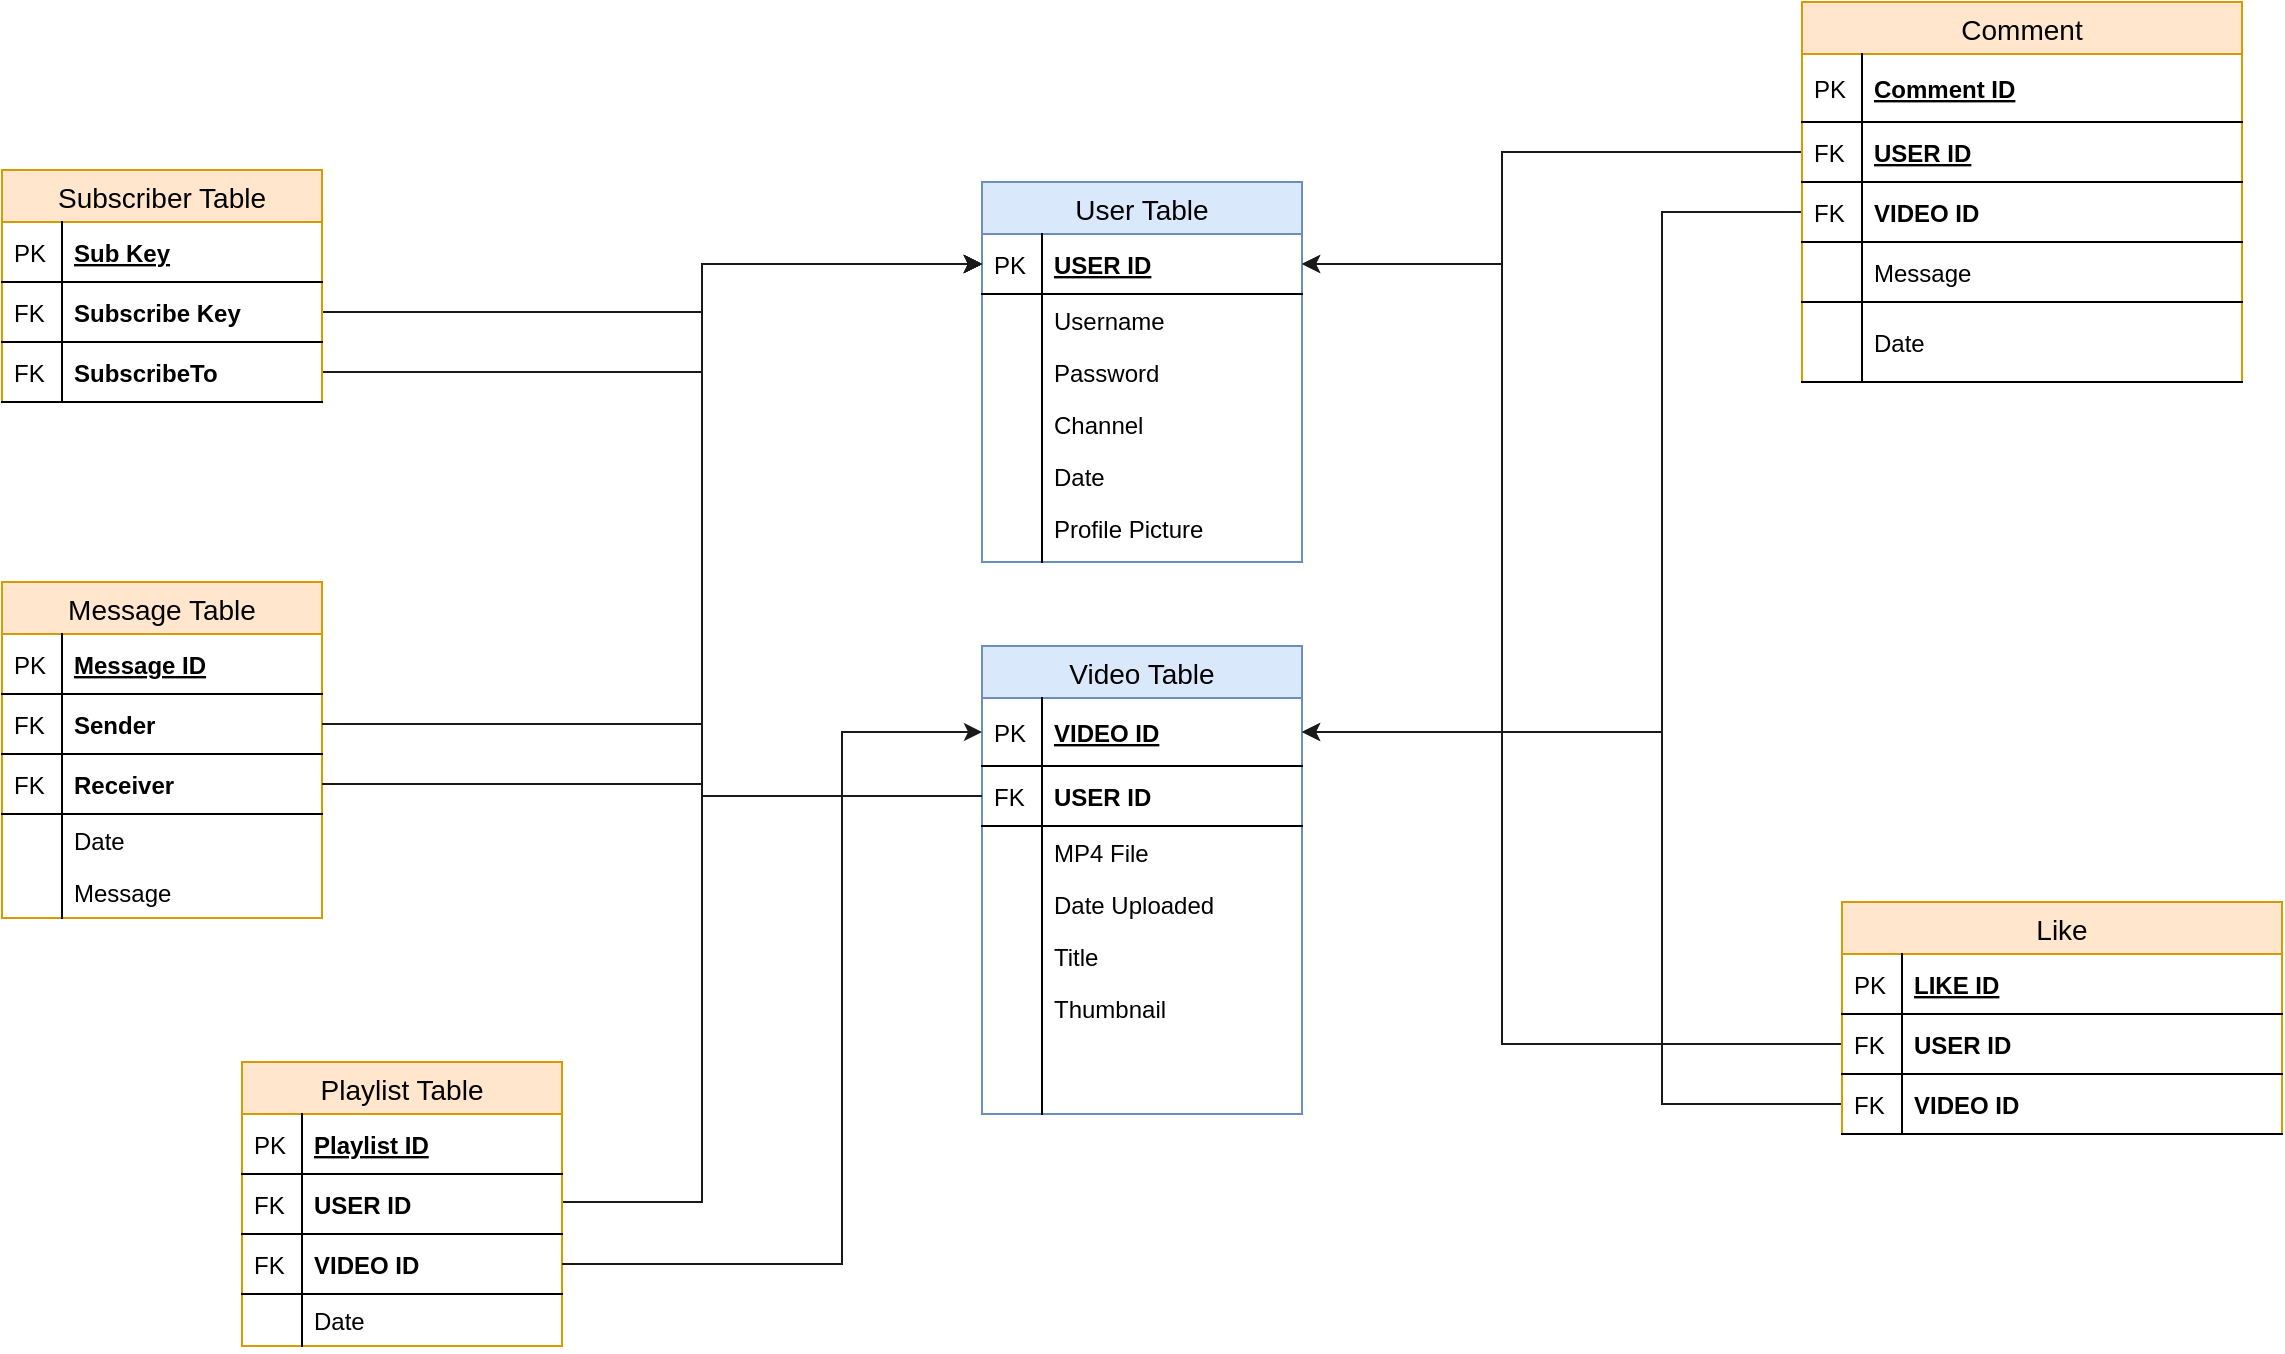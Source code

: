 <mxfile version="12.9.2" type="github">
  <diagram id="GVBNAt5z_RR89xEFtQZk" name="Page-1">
    <mxGraphModel dx="2365" dy="804" grid="1" gridSize="10" guides="1" tooltips="1" connect="1" arrows="1" fold="1" page="1" pageScale="1" pageWidth="850" pageHeight="1100" math="0" shadow="0">
      <root>
        <mxCell id="0" />
        <mxCell id="1" parent="0" />
        <mxCell id="QGnwpNtzlgSwknylTwxE-9" value="User Table" style="swimlane;fontStyle=0;childLayout=stackLayout;horizontal=1;startSize=26;fillColor=#dae8fc;horizontalStack=0;resizeParent=1;resizeParentMax=0;resizeLast=0;collapsible=1;marginBottom=0;swimlaneFillColor=#ffffff;align=center;fontSize=14;strokeColor=#6c8ebf;" parent="1" vertex="1">
          <mxGeometry x="90" y="200" width="160" height="190" as="geometry" />
        </mxCell>
        <mxCell id="QGnwpNtzlgSwknylTwxE-10" value="USER ID" style="shape=partialRectangle;top=0;left=0;right=0;bottom=1;align=left;verticalAlign=middle;fillColor=none;spacingLeft=34;spacingRight=4;overflow=hidden;rotatable=0;points=[[0,0.5],[1,0.5]];portConstraint=eastwest;dropTarget=0;fontStyle=5;fontSize=12;" parent="QGnwpNtzlgSwknylTwxE-9" vertex="1">
          <mxGeometry y="26" width="160" height="30" as="geometry" />
        </mxCell>
        <mxCell id="QGnwpNtzlgSwknylTwxE-11" value="PK" style="shape=partialRectangle;top=0;left=0;bottom=0;fillColor=none;align=left;verticalAlign=middle;spacingLeft=4;spacingRight=4;overflow=hidden;rotatable=0;points=[];portConstraint=eastwest;part=1;fontSize=12;" parent="QGnwpNtzlgSwknylTwxE-10" vertex="1" connectable="0">
          <mxGeometry width="30" height="30" as="geometry" />
        </mxCell>
        <mxCell id="QGnwpNtzlgSwknylTwxE-12" value="Username" style="shape=partialRectangle;top=0;left=0;right=0;bottom=0;align=left;verticalAlign=top;fillColor=none;spacingLeft=34;spacingRight=4;overflow=hidden;rotatable=0;points=[[0,0.5],[1,0.5]];portConstraint=eastwest;dropTarget=0;fontSize=12;" parent="QGnwpNtzlgSwknylTwxE-9" vertex="1">
          <mxGeometry y="56" width="160" height="26" as="geometry" />
        </mxCell>
        <mxCell id="QGnwpNtzlgSwknylTwxE-13" value="" style="shape=partialRectangle;top=0;left=0;bottom=0;fillColor=none;align=left;verticalAlign=top;spacingLeft=4;spacingRight=4;overflow=hidden;rotatable=0;points=[];portConstraint=eastwest;part=1;fontSize=12;" parent="QGnwpNtzlgSwknylTwxE-12" vertex="1" connectable="0">
          <mxGeometry width="30" height="26" as="geometry" />
        </mxCell>
        <mxCell id="QGnwpNtzlgSwknylTwxE-14" value="Password" style="shape=partialRectangle;top=0;left=0;right=0;bottom=0;align=left;verticalAlign=top;fillColor=none;spacingLeft=34;spacingRight=4;overflow=hidden;rotatable=0;points=[[0,0.5],[1,0.5]];portConstraint=eastwest;dropTarget=0;fontSize=12;" parent="QGnwpNtzlgSwknylTwxE-9" vertex="1">
          <mxGeometry y="82" width="160" height="26" as="geometry" />
        </mxCell>
        <mxCell id="QGnwpNtzlgSwknylTwxE-15" value="" style="shape=partialRectangle;top=0;left=0;bottom=0;fillColor=none;align=left;verticalAlign=top;spacingLeft=4;spacingRight=4;overflow=hidden;rotatable=0;points=[];portConstraint=eastwest;part=1;fontSize=12;" parent="QGnwpNtzlgSwknylTwxE-14" vertex="1" connectable="0">
          <mxGeometry width="30" height="26" as="geometry" />
        </mxCell>
        <mxCell id="QGnwpNtzlgSwknylTwxE-16" value="Channel" style="shape=partialRectangle;top=0;left=0;right=0;bottom=0;align=left;verticalAlign=top;fillColor=none;spacingLeft=34;spacingRight=4;overflow=hidden;rotatable=0;points=[[0,0.5],[1,0.5]];portConstraint=eastwest;dropTarget=0;fontSize=12;" parent="QGnwpNtzlgSwknylTwxE-9" vertex="1">
          <mxGeometry y="108" width="160" height="26" as="geometry" />
        </mxCell>
        <mxCell id="QGnwpNtzlgSwknylTwxE-17" value="" style="shape=partialRectangle;top=0;left=0;bottom=0;fillColor=none;align=left;verticalAlign=top;spacingLeft=4;spacingRight=4;overflow=hidden;rotatable=0;points=[];portConstraint=eastwest;part=1;fontSize=12;" parent="QGnwpNtzlgSwknylTwxE-16" vertex="1" connectable="0">
          <mxGeometry width="30" height="26" as="geometry" />
        </mxCell>
        <mxCell id="QGnwpNtzlgSwknylTwxE-20" value="Date" style="shape=partialRectangle;top=0;left=0;right=0;bottom=0;align=left;verticalAlign=top;fillColor=none;spacingLeft=34;spacingRight=4;overflow=hidden;rotatable=0;points=[[0,0.5],[1,0.5]];portConstraint=eastwest;dropTarget=0;fontSize=12;" parent="QGnwpNtzlgSwknylTwxE-9" vertex="1">
          <mxGeometry y="134" width="160" height="26" as="geometry" />
        </mxCell>
        <mxCell id="QGnwpNtzlgSwknylTwxE-21" value="" style="shape=partialRectangle;top=0;left=0;bottom=0;fillColor=none;align=left;verticalAlign=top;spacingLeft=4;spacingRight=4;overflow=hidden;rotatable=0;points=[];portConstraint=eastwest;part=1;fontSize=12;" parent="QGnwpNtzlgSwknylTwxE-20" vertex="1" connectable="0">
          <mxGeometry width="30" height="26" as="geometry" />
        </mxCell>
        <mxCell id="QGnwpNtzlgSwknylTwxE-18" value="Profile Picture" style="shape=partialRectangle;top=0;left=0;right=0;bottom=0;align=left;verticalAlign=top;fillColor=none;spacingLeft=34;spacingRight=4;overflow=hidden;rotatable=0;points=[[0,0.5],[1,0.5]];portConstraint=eastwest;dropTarget=0;fontSize=12;" parent="QGnwpNtzlgSwknylTwxE-9" vertex="1">
          <mxGeometry y="160" width="160" height="30" as="geometry" />
        </mxCell>
        <mxCell id="QGnwpNtzlgSwknylTwxE-19" value="" style="shape=partialRectangle;top=0;left=0;bottom=0;fillColor=none;align=left;verticalAlign=top;spacingLeft=4;spacingRight=4;overflow=hidden;rotatable=0;points=[];portConstraint=eastwest;part=1;fontSize=12;" parent="QGnwpNtzlgSwknylTwxE-18" vertex="1" connectable="0">
          <mxGeometry width="30" height="30" as="geometry" />
        </mxCell>
        <mxCell id="QGnwpNtzlgSwknylTwxE-23" value="Video Table" style="swimlane;fontStyle=0;childLayout=stackLayout;horizontal=1;startSize=26;fillColor=#dae8fc;horizontalStack=0;resizeParent=1;resizeParentMax=0;resizeLast=0;collapsible=1;marginBottom=0;swimlaneFillColor=#ffffff;align=center;fontSize=14;strokeColor=#6c8ebf;" parent="1" vertex="1">
          <mxGeometry x="90" y="432" width="160" height="234" as="geometry" />
        </mxCell>
        <mxCell id="QGnwpNtzlgSwknylTwxE-24" value="VIDEO ID" style="shape=partialRectangle;top=0;left=0;right=0;bottom=1;align=left;verticalAlign=middle;fillColor=none;spacingLeft=34;spacingRight=4;overflow=hidden;rotatable=0;points=[[0,0.5],[1,0.5]];portConstraint=eastwest;dropTarget=0;fontStyle=5;fontSize=12;" parent="QGnwpNtzlgSwknylTwxE-23" vertex="1">
          <mxGeometry y="26" width="160" height="34" as="geometry" />
        </mxCell>
        <mxCell id="QGnwpNtzlgSwknylTwxE-25" value="PK" style="shape=partialRectangle;top=0;left=0;bottom=0;fillColor=none;align=left;verticalAlign=middle;spacingLeft=4;spacingRight=4;overflow=hidden;rotatable=0;points=[];portConstraint=eastwest;part=1;fontSize=12;" parent="QGnwpNtzlgSwknylTwxE-24" vertex="1" connectable="0">
          <mxGeometry width="30" height="34" as="geometry" />
        </mxCell>
        <mxCell id="QGnwpNtzlgSwknylTwxE-36" value="USER ID" style="shape=partialRectangle;top=0;left=0;right=0;bottom=1;align=left;verticalAlign=middle;fillColor=none;spacingLeft=34;spacingRight=4;overflow=hidden;rotatable=0;points=[[0,0.5],[1,0.5]];portConstraint=eastwest;dropTarget=0;fontStyle=1;fontSize=12;" parent="QGnwpNtzlgSwknylTwxE-23" vertex="1">
          <mxGeometry y="60" width="160" height="30" as="geometry" />
        </mxCell>
        <mxCell id="QGnwpNtzlgSwknylTwxE-37" value="FK" style="shape=partialRectangle;top=0;left=0;bottom=0;fillColor=none;align=left;verticalAlign=middle;spacingLeft=4;spacingRight=4;overflow=hidden;rotatable=0;points=[];portConstraint=eastwest;part=1;fontSize=12;" parent="QGnwpNtzlgSwknylTwxE-36" vertex="1" connectable="0">
          <mxGeometry width="30" height="30" as="geometry" />
        </mxCell>
        <mxCell id="QGnwpNtzlgSwknylTwxE-26" value="MP4 File" style="shape=partialRectangle;top=0;left=0;right=0;bottom=0;align=left;verticalAlign=top;fillColor=none;spacingLeft=34;spacingRight=4;overflow=hidden;rotatable=0;points=[[0,0.5],[1,0.5]];portConstraint=eastwest;dropTarget=0;fontSize=12;" parent="QGnwpNtzlgSwknylTwxE-23" vertex="1">
          <mxGeometry y="90" width="160" height="26" as="geometry" />
        </mxCell>
        <mxCell id="QGnwpNtzlgSwknylTwxE-27" value="" style="shape=partialRectangle;top=0;left=0;bottom=0;fillColor=none;align=left;verticalAlign=top;spacingLeft=4;spacingRight=4;overflow=hidden;rotatable=0;points=[];portConstraint=eastwest;part=1;fontSize=12;" parent="QGnwpNtzlgSwknylTwxE-26" vertex="1" connectable="0">
          <mxGeometry width="30" height="26" as="geometry" />
        </mxCell>
        <mxCell id="QGnwpNtzlgSwknylTwxE-28" value="Date Uploaded" style="shape=partialRectangle;top=0;left=0;right=0;bottom=0;align=left;verticalAlign=top;fillColor=none;spacingLeft=34;spacingRight=4;overflow=hidden;rotatable=0;points=[[0,0.5],[1,0.5]];portConstraint=eastwest;dropTarget=0;fontSize=12;" parent="QGnwpNtzlgSwknylTwxE-23" vertex="1">
          <mxGeometry y="116" width="160" height="26" as="geometry" />
        </mxCell>
        <mxCell id="QGnwpNtzlgSwknylTwxE-29" value="" style="shape=partialRectangle;top=0;left=0;bottom=0;fillColor=none;align=left;verticalAlign=top;spacingLeft=4;spacingRight=4;overflow=hidden;rotatable=0;points=[];portConstraint=eastwest;part=1;fontSize=12;" parent="QGnwpNtzlgSwknylTwxE-28" vertex="1" connectable="0">
          <mxGeometry width="30" height="26" as="geometry" />
        </mxCell>
        <mxCell id="QGnwpNtzlgSwknylTwxE-30" value="Title" style="shape=partialRectangle;top=0;left=0;right=0;bottom=0;align=left;verticalAlign=top;fillColor=none;spacingLeft=34;spacingRight=4;overflow=hidden;rotatable=0;points=[[0,0.5],[1,0.5]];portConstraint=eastwest;dropTarget=0;fontSize=12;" parent="QGnwpNtzlgSwknylTwxE-23" vertex="1">
          <mxGeometry y="142" width="160" height="26" as="geometry" />
        </mxCell>
        <mxCell id="QGnwpNtzlgSwknylTwxE-31" value="" style="shape=partialRectangle;top=0;left=0;bottom=0;fillColor=none;align=left;verticalAlign=top;spacingLeft=4;spacingRight=4;overflow=hidden;rotatable=0;points=[];portConstraint=eastwest;part=1;fontSize=12;" parent="QGnwpNtzlgSwknylTwxE-30" vertex="1" connectable="0">
          <mxGeometry width="30" height="26" as="geometry" />
        </mxCell>
        <mxCell id="QGnwpNtzlgSwknylTwxE-32" value="Thumbnail" style="shape=partialRectangle;top=0;left=0;right=0;bottom=0;align=left;verticalAlign=top;fillColor=none;spacingLeft=34;spacingRight=4;overflow=hidden;rotatable=0;points=[[0,0.5],[1,0.5]];portConstraint=eastwest;dropTarget=0;fontSize=12;" parent="QGnwpNtzlgSwknylTwxE-23" vertex="1">
          <mxGeometry y="168" width="160" height="66" as="geometry" />
        </mxCell>
        <mxCell id="QGnwpNtzlgSwknylTwxE-33" value="" style="shape=partialRectangle;top=0;left=0;bottom=0;fillColor=none;align=left;verticalAlign=top;spacingLeft=4;spacingRight=4;overflow=hidden;rotatable=0;points=[];portConstraint=eastwest;part=1;fontSize=12;" parent="QGnwpNtzlgSwknylTwxE-32" vertex="1" connectable="0">
          <mxGeometry width="30" height="66" as="geometry" />
        </mxCell>
        <mxCell id="QGnwpNtzlgSwknylTwxE-38" style="edgeStyle=orthogonalEdgeStyle;rounded=0;orthogonalLoop=1;jettySize=auto;html=1;exitX=0;exitY=0.5;exitDx=0;exitDy=0;fillColor=#dae8fc;strokeColor=#1A1A1A;strokeWidth=1;entryX=0;entryY=0.5;entryDx=0;entryDy=0;" parent="1" source="QGnwpNtzlgSwknylTwxE-36" target="QGnwpNtzlgSwknylTwxE-10" edge="1">
          <mxGeometry relative="1" as="geometry">
            <Array as="points">
              <mxPoint x="-50" y="507" />
              <mxPoint x="-50" y="241" />
            </Array>
            <mxPoint x="70" y="270" as="targetPoint" />
          </mxGeometry>
        </mxCell>
        <mxCell id="QGnwpNtzlgSwknylTwxE-90" style="edgeStyle=orthogonalEdgeStyle;rounded=0;orthogonalLoop=1;jettySize=auto;html=1;fillColor=#dae8fc;strokeColor=#1A1A1A;exitX=0;exitY=0.5;exitDx=0;exitDy=0;entryX=1;entryY=0.5;entryDx=0;entryDy=0;" parent="1" source="QGnwpNtzlgSwknylTwxE-40" target="QGnwpNtzlgSwknylTwxE-10" edge="1">
          <mxGeometry relative="1" as="geometry">
            <mxPoint x="350" y="280" as="sourcePoint" />
            <mxPoint x="340" y="170" as="targetPoint" />
            <Array as="points">
              <mxPoint x="350" y="631" />
              <mxPoint x="350" y="241" />
            </Array>
          </mxGeometry>
        </mxCell>
        <mxCell id="QGnwpNtzlgSwknylTwxE-91" style="edgeStyle=orthogonalEdgeStyle;rounded=0;orthogonalLoop=1;jettySize=auto;html=1;exitX=0;exitY=0.5;exitDx=0;exitDy=0;fillColor=#dae8fc;strokeColor=#1A1A1A;entryX=1;entryY=0.5;entryDx=0;entryDy=0;" parent="1" source="QGnwpNtzlgSwknylTwxE-52" target="QGnwpNtzlgSwknylTwxE-24" edge="1">
          <mxGeometry relative="1" as="geometry">
            <mxPoint x="260" y="251" as="sourcePoint" />
            <mxPoint x="345" y="610" as="targetPoint" />
            <Array as="points">
              <mxPoint x="430" y="661" />
              <mxPoint x="430" y="475" />
            </Array>
          </mxGeometry>
        </mxCell>
        <mxCell id="QGnwpNtzlgSwknylTwxE-92" style="edgeStyle=orthogonalEdgeStyle;rounded=0;orthogonalLoop=1;jettySize=auto;html=1;fillColor=#dae8fc;strokeColor=#1A1A1A;exitX=0;exitY=0.5;exitDx=0;exitDy=0;entryX=1;entryY=0.5;entryDx=0;entryDy=0;" parent="1" source="QGnwpNtzlgSwknylTwxE-57" target="QGnwpNtzlgSwknylTwxE-10" edge="1">
          <mxGeometry relative="1" as="geometry">
            <mxPoint x="360" y="81" as="sourcePoint" />
            <mxPoint x="290" y="320" as="targetPoint" />
            <Array as="points">
              <mxPoint x="350" y="185" />
              <mxPoint x="350" y="241" />
            </Array>
          </mxGeometry>
        </mxCell>
        <mxCell id="QGnwpNtzlgSwknylTwxE-93" style="edgeStyle=orthogonalEdgeStyle;rounded=0;orthogonalLoop=1;jettySize=auto;html=1;fillColor=#dae8fc;strokeColor=#1A1A1A;exitX=0;exitY=0.5;exitDx=0;exitDy=0;entryX=1;entryY=0.5;entryDx=0;entryDy=0;" parent="1" source="QGnwpNtzlgSwknylTwxE-59" target="QGnwpNtzlgSwknylTwxE-24" edge="1">
          <mxGeometry relative="1" as="geometry">
            <mxPoint x="380" y="110" as="sourcePoint" />
            <mxPoint x="330" y="490" as="targetPoint" />
            <Array as="points">
              <mxPoint x="430" y="215" />
              <mxPoint x="430" y="475" />
            </Array>
          </mxGeometry>
        </mxCell>
        <mxCell id="QGnwpNtzlgSwknylTwxE-94" style="edgeStyle=orthogonalEdgeStyle;rounded=0;orthogonalLoop=1;jettySize=auto;html=1;fillColor=#dae8fc;strokeColor=#1A1A1A;exitX=1;exitY=0.5;exitDx=0;exitDy=0;entryX=0;entryY=0.5;entryDx=0;entryDy=0;" parent="1" source="QGnwpNtzlgSwknylTwxE-74" target="QGnwpNtzlgSwknylTwxE-10" edge="1">
          <mxGeometry relative="1" as="geometry">
            <mxPoint x="-120" y="140" as="sourcePoint" />
            <mxPoint y="230" as="targetPoint" />
            <Array as="points">
              <mxPoint x="-50" y="265" />
              <mxPoint x="-50" y="241" />
            </Array>
          </mxGeometry>
        </mxCell>
        <mxCell id="QGnwpNtzlgSwknylTwxE-95" style="edgeStyle=orthogonalEdgeStyle;rounded=0;orthogonalLoop=1;jettySize=auto;html=1;fillColor=#dae8fc;strokeColor=#1A1A1A;exitX=1;exitY=0.5;exitDx=0;exitDy=0;entryX=0;entryY=0.5;entryDx=0;entryDy=0;" parent="1" source="QGnwpNtzlgSwknylTwxE-86" target="QGnwpNtzlgSwknylTwxE-10" edge="1">
          <mxGeometry relative="1" as="geometry">
            <mxPoint x="-230" y="270" as="sourcePoint" />
            <mxPoint y="240" as="targetPoint" />
            <Array as="points">
              <mxPoint x="-50" y="295" />
              <mxPoint x="-50" y="241" />
            </Array>
          </mxGeometry>
        </mxCell>
        <mxCell id="QGnwpNtzlgSwknylTwxE-96" value="Message Table" style="swimlane;fontStyle=0;childLayout=stackLayout;horizontal=1;startSize=26;fillColor=#ffe6cc;horizontalStack=0;resizeParent=1;resizeParentMax=0;resizeLast=0;collapsible=1;marginBottom=0;swimlaneFillColor=#ffffff;align=center;fontSize=14;strokeColor=#d79b00;" parent="1" vertex="1">
          <mxGeometry x="-400" y="400" width="160" height="168" as="geometry">
            <mxRectangle x="-400" y="400" width="130" height="26" as="alternateBounds" />
          </mxGeometry>
        </mxCell>
        <mxCell id="h4KeGBUBh9jGxI_q90jP-2" value="Message ID" style="shape=partialRectangle;top=0;left=0;right=0;bottom=1;align=left;verticalAlign=middle;fillColor=none;spacingLeft=34;spacingRight=4;overflow=hidden;rotatable=0;points=[[0,0.5],[1,0.5]];portConstraint=eastwest;dropTarget=0;fontStyle=5;fontSize=12;" vertex="1" parent="QGnwpNtzlgSwknylTwxE-96">
          <mxGeometry y="26" width="160" height="30" as="geometry" />
        </mxCell>
        <mxCell id="h4KeGBUBh9jGxI_q90jP-3" value="PK" style="shape=partialRectangle;top=0;left=0;bottom=0;fillColor=none;align=left;verticalAlign=middle;spacingLeft=4;spacingRight=4;overflow=hidden;rotatable=0;points=[];portConstraint=eastwest;part=1;fontSize=12;" vertex="1" connectable="0" parent="h4KeGBUBh9jGxI_q90jP-2">
          <mxGeometry width="30" height="30" as="geometry" />
        </mxCell>
        <mxCell id="QGnwpNtzlgSwknylTwxE-97" value="Sender" style="shape=partialRectangle;top=0;left=0;right=0;bottom=1;align=left;verticalAlign=middle;fillColor=none;spacingLeft=34;spacingRight=4;overflow=hidden;rotatable=0;points=[[0,0.5],[1,0.5]];portConstraint=eastwest;dropTarget=0;fontStyle=1;fontSize=12;" parent="QGnwpNtzlgSwknylTwxE-96" vertex="1">
          <mxGeometry y="56" width="160" height="30" as="geometry" />
        </mxCell>
        <mxCell id="QGnwpNtzlgSwknylTwxE-98" value="FK" style="shape=partialRectangle;top=0;left=0;bottom=0;fillColor=none;align=left;verticalAlign=middle;spacingLeft=4;spacingRight=4;overflow=hidden;rotatable=0;points=[];portConstraint=eastwest;part=1;fontSize=12;" parent="QGnwpNtzlgSwknylTwxE-97" vertex="1" connectable="0">
          <mxGeometry width="30" height="30" as="geometry" />
        </mxCell>
        <mxCell id="QGnwpNtzlgSwknylTwxE-109" value="Receiver" style="shape=partialRectangle;top=0;left=0;right=0;bottom=1;align=left;verticalAlign=middle;fillColor=none;spacingLeft=34;spacingRight=4;overflow=hidden;rotatable=0;points=[[0,0.5],[1,0.5]];portConstraint=eastwest;dropTarget=0;fontStyle=1;fontSize=12;" parent="QGnwpNtzlgSwknylTwxE-96" vertex="1">
          <mxGeometry y="86" width="160" height="30" as="geometry" />
        </mxCell>
        <mxCell id="QGnwpNtzlgSwknylTwxE-110" value="FK" style="shape=partialRectangle;top=0;left=0;bottom=0;fillColor=none;align=left;verticalAlign=middle;spacingLeft=4;spacingRight=4;overflow=hidden;rotatable=0;points=[];portConstraint=eastwest;part=1;fontSize=12;" parent="QGnwpNtzlgSwknylTwxE-109" vertex="1" connectable="0">
          <mxGeometry width="30" height="30" as="geometry" />
        </mxCell>
        <mxCell id="QGnwpNtzlgSwknylTwxE-99" value="Date" style="shape=partialRectangle;top=0;left=0;right=0;bottom=0;align=left;verticalAlign=top;fillColor=none;spacingLeft=34;spacingRight=4;overflow=hidden;rotatable=0;points=[[0,0.5],[1,0.5]];portConstraint=eastwest;dropTarget=0;fontSize=12;" parent="QGnwpNtzlgSwknylTwxE-96" vertex="1">
          <mxGeometry y="116" width="160" height="26" as="geometry" />
        </mxCell>
        <mxCell id="QGnwpNtzlgSwknylTwxE-100" value="" style="shape=partialRectangle;top=0;left=0;bottom=0;fillColor=none;align=left;verticalAlign=top;spacingLeft=4;spacingRight=4;overflow=hidden;rotatable=0;points=[];portConstraint=eastwest;part=1;fontSize=12;" parent="QGnwpNtzlgSwknylTwxE-99" vertex="1" connectable="0">
          <mxGeometry width="30" height="26" as="geometry" />
        </mxCell>
        <mxCell id="QGnwpNtzlgSwknylTwxE-101" value="Message" style="shape=partialRectangle;top=0;left=0;right=0;bottom=0;align=left;verticalAlign=top;fillColor=none;spacingLeft=34;spacingRight=4;overflow=hidden;rotatable=0;points=[[0,0.5],[1,0.5]];portConstraint=eastwest;dropTarget=0;fontSize=12;" parent="QGnwpNtzlgSwknylTwxE-96" vertex="1">
          <mxGeometry y="142" width="160" height="26" as="geometry" />
        </mxCell>
        <mxCell id="QGnwpNtzlgSwknylTwxE-102" value="" style="shape=partialRectangle;top=0;left=0;bottom=0;fillColor=none;align=left;verticalAlign=top;spacingLeft=4;spacingRight=4;overflow=hidden;rotatable=0;points=[];portConstraint=eastwest;part=1;fontSize=12;" parent="QGnwpNtzlgSwknylTwxE-101" vertex="1" connectable="0">
          <mxGeometry width="30" height="26" as="geometry" />
        </mxCell>
        <mxCell id="QGnwpNtzlgSwknylTwxE-112" style="edgeStyle=orthogonalEdgeStyle;rounded=0;orthogonalLoop=1;jettySize=auto;html=1;fillColor=#dae8fc;strokeColor=#1A1A1A;entryX=0;entryY=0.5;entryDx=0;entryDy=0;exitX=1;exitY=0.5;exitDx=0;exitDy=0;" parent="1" source="QGnwpNtzlgSwknylTwxE-97" target="QGnwpNtzlgSwknylTwxE-10" edge="1">
          <mxGeometry relative="1" as="geometry">
            <mxPoint x="-170" y="340" as="sourcePoint" />
            <mxPoint x="70" y="240" as="targetPoint" />
            <Array as="points">
              <mxPoint x="-50" y="471" />
              <mxPoint x="-50" y="241" />
            </Array>
          </mxGeometry>
        </mxCell>
        <mxCell id="QGnwpNtzlgSwknylTwxE-113" style="edgeStyle=orthogonalEdgeStyle;rounded=0;orthogonalLoop=1;jettySize=auto;html=1;fillColor=#dae8fc;strokeColor=#1A1A1A;exitX=1;exitY=0.5;exitDx=0;exitDy=0;entryX=0;entryY=0.5;entryDx=0;entryDy=0;" parent="1" source="QGnwpNtzlgSwknylTwxE-109" target="QGnwpNtzlgSwknylTwxE-10" edge="1">
          <mxGeometry relative="1" as="geometry">
            <mxPoint x="-140" y="471" as="sourcePoint" />
            <mxPoint x="50" y="471" as="targetPoint" />
            <Array as="points">
              <mxPoint x="-50" y="501" />
              <mxPoint x="-50" y="241" />
            </Array>
          </mxGeometry>
        </mxCell>
        <mxCell id="QGnwpNtzlgSwknylTwxE-73" value="Subscriber Table" style="swimlane;fontStyle=0;childLayout=stackLayout;horizontal=1;startSize=26;fillColor=#ffe6cc;horizontalStack=0;resizeParent=1;resizeParentMax=0;resizeLast=0;collapsible=1;marginBottom=0;swimlaneFillColor=#ffffff;align=center;fontSize=14;strokeColor=#d79b00;" parent="1" vertex="1">
          <mxGeometry x="-400" y="194" width="160" height="116" as="geometry" />
        </mxCell>
        <mxCell id="QGnwpNtzlgSwknylTwxE-88" value="Sub Key" style="shape=partialRectangle;top=0;left=0;right=0;bottom=1;align=left;verticalAlign=middle;fillColor=none;spacingLeft=34;spacingRight=4;overflow=hidden;rotatable=0;points=[[0,0.5],[1,0.5]];portConstraint=eastwest;dropTarget=0;fontStyle=5;fontSize=12;" parent="QGnwpNtzlgSwknylTwxE-73" vertex="1">
          <mxGeometry y="26" width="160" height="30" as="geometry" />
        </mxCell>
        <mxCell id="QGnwpNtzlgSwknylTwxE-89" value="PK" style="shape=partialRectangle;top=0;left=0;bottom=0;fillColor=none;align=left;verticalAlign=middle;spacingLeft=4;spacingRight=4;overflow=hidden;rotatable=0;points=[];portConstraint=eastwest;part=1;fontSize=12;" parent="QGnwpNtzlgSwknylTwxE-88" vertex="1" connectable="0">
          <mxGeometry width="30" height="30" as="geometry" />
        </mxCell>
        <mxCell id="QGnwpNtzlgSwknylTwxE-74" value="Subscribe Key" style="shape=partialRectangle;top=0;left=0;right=0;bottom=1;align=left;verticalAlign=middle;fillColor=none;spacingLeft=34;spacingRight=4;overflow=hidden;rotatable=0;points=[[0,0.5],[1,0.5]];portConstraint=eastwest;dropTarget=0;fontStyle=1;fontSize=12;" parent="QGnwpNtzlgSwknylTwxE-73" vertex="1">
          <mxGeometry y="56" width="160" height="30" as="geometry" />
        </mxCell>
        <mxCell id="QGnwpNtzlgSwknylTwxE-75" value="FK" style="shape=partialRectangle;top=0;left=0;bottom=0;fillColor=none;align=left;verticalAlign=middle;spacingLeft=4;spacingRight=4;overflow=hidden;rotatable=0;points=[];portConstraint=eastwest;part=1;fontSize=12;" parent="QGnwpNtzlgSwknylTwxE-74" vertex="1" connectable="0">
          <mxGeometry width="30" height="30" as="geometry" />
        </mxCell>
        <mxCell id="QGnwpNtzlgSwknylTwxE-86" value="SubscribeTo" style="shape=partialRectangle;top=0;left=0;right=0;bottom=1;align=left;verticalAlign=middle;fillColor=none;spacingLeft=34;spacingRight=4;overflow=hidden;rotatable=0;points=[[0,0.5],[1,0.5]];portConstraint=eastwest;dropTarget=0;fontStyle=1;fontSize=12;" parent="QGnwpNtzlgSwknylTwxE-73" vertex="1">
          <mxGeometry y="86" width="160" height="30" as="geometry" />
        </mxCell>
        <mxCell id="QGnwpNtzlgSwknylTwxE-87" value="FK" style="shape=partialRectangle;top=0;left=0;bottom=0;fillColor=none;align=left;verticalAlign=middle;spacingLeft=4;spacingRight=4;overflow=hidden;rotatable=0;points=[];portConstraint=eastwest;part=1;fontSize=12;" parent="QGnwpNtzlgSwknylTwxE-86" vertex="1" connectable="0">
          <mxGeometry width="30" height="30" as="geometry" />
        </mxCell>
        <mxCell id="h4KeGBUBh9jGxI_q90jP-15" style="edgeStyle=orthogonalEdgeStyle;rounded=0;orthogonalLoop=1;jettySize=auto;html=1;fillColor=#dae8fc;strokeColor=#1A1A1A;exitX=1;exitY=0.5;exitDx=0;exitDy=0;entryX=0;entryY=0.5;entryDx=0;entryDy=0;" edge="1" parent="1" source="h4KeGBUBh9jGxI_q90jP-7" target="QGnwpNtzlgSwknylTwxE-10">
          <mxGeometry relative="1" as="geometry">
            <mxPoint x="30" y="670" as="sourcePoint" />
            <mxPoint x="-40" y="240" as="targetPoint" />
            <Array as="points">
              <mxPoint x="-120" y="710" />
              <mxPoint x="-50" y="710" />
              <mxPoint x="-50" y="241" />
            </Array>
          </mxGeometry>
        </mxCell>
        <mxCell id="h4KeGBUBh9jGxI_q90jP-4" value="Playlist Table" style="swimlane;fontStyle=0;childLayout=stackLayout;horizontal=1;startSize=26;fillColor=#ffe6cc;horizontalStack=0;resizeParent=1;resizeParentMax=0;resizeLast=0;collapsible=1;marginBottom=0;swimlaneFillColor=#ffffff;align=center;fontSize=14;strokeColor=#d79b00;" vertex="1" parent="1">
          <mxGeometry x="-280" y="640" width="160" height="142" as="geometry">
            <mxRectangle x="-400" y="400" width="130" height="26" as="alternateBounds" />
          </mxGeometry>
        </mxCell>
        <mxCell id="h4KeGBUBh9jGxI_q90jP-5" value="Playlist ID" style="shape=partialRectangle;top=0;left=0;right=0;bottom=1;align=left;verticalAlign=middle;fillColor=none;spacingLeft=34;spacingRight=4;overflow=hidden;rotatable=0;points=[[0,0.5],[1,0.5]];portConstraint=eastwest;dropTarget=0;fontStyle=5;fontSize=12;" vertex="1" parent="h4KeGBUBh9jGxI_q90jP-4">
          <mxGeometry y="26" width="160" height="30" as="geometry" />
        </mxCell>
        <mxCell id="h4KeGBUBh9jGxI_q90jP-6" value="PK" style="shape=partialRectangle;top=0;left=0;bottom=0;fillColor=none;align=left;verticalAlign=middle;spacingLeft=4;spacingRight=4;overflow=hidden;rotatable=0;points=[];portConstraint=eastwest;part=1;fontSize=12;" vertex="1" connectable="0" parent="h4KeGBUBh9jGxI_q90jP-5">
          <mxGeometry width="30" height="30" as="geometry" />
        </mxCell>
        <mxCell id="h4KeGBUBh9jGxI_q90jP-7" value="USER ID" style="shape=partialRectangle;top=0;left=0;right=0;bottom=1;align=left;verticalAlign=middle;fillColor=none;spacingLeft=34;spacingRight=4;overflow=hidden;rotatable=0;points=[[0,0.5],[1,0.5]];portConstraint=eastwest;dropTarget=0;fontStyle=1;fontSize=12;" vertex="1" parent="h4KeGBUBh9jGxI_q90jP-4">
          <mxGeometry y="56" width="160" height="30" as="geometry" />
        </mxCell>
        <mxCell id="h4KeGBUBh9jGxI_q90jP-8" value="FK" style="shape=partialRectangle;top=0;left=0;bottom=0;fillColor=none;align=left;verticalAlign=middle;spacingLeft=4;spacingRight=4;overflow=hidden;rotatable=0;points=[];portConstraint=eastwest;part=1;fontSize=12;" vertex="1" connectable="0" parent="h4KeGBUBh9jGxI_q90jP-7">
          <mxGeometry width="30" height="30" as="geometry" />
        </mxCell>
        <mxCell id="h4KeGBUBh9jGxI_q90jP-9" value="VIDEO ID" style="shape=partialRectangle;top=0;left=0;right=0;bottom=1;align=left;verticalAlign=middle;fillColor=none;spacingLeft=34;spacingRight=4;overflow=hidden;rotatable=0;points=[[0,0.5],[1,0.5]];portConstraint=eastwest;dropTarget=0;fontStyle=1;fontSize=12;" vertex="1" parent="h4KeGBUBh9jGxI_q90jP-4">
          <mxGeometry y="86" width="160" height="30" as="geometry" />
        </mxCell>
        <mxCell id="h4KeGBUBh9jGxI_q90jP-10" value="FK" style="shape=partialRectangle;top=0;left=0;bottom=0;fillColor=none;align=left;verticalAlign=middle;spacingLeft=4;spacingRight=4;overflow=hidden;rotatable=0;points=[];portConstraint=eastwest;part=1;fontSize=12;" vertex="1" connectable="0" parent="h4KeGBUBh9jGxI_q90jP-9">
          <mxGeometry width="30" height="30" as="geometry" />
        </mxCell>
        <mxCell id="h4KeGBUBh9jGxI_q90jP-11" value="Date" style="shape=partialRectangle;top=0;left=0;right=0;bottom=0;align=left;verticalAlign=top;fillColor=none;spacingLeft=34;spacingRight=4;overflow=hidden;rotatable=0;points=[[0,0.5],[1,0.5]];portConstraint=eastwest;dropTarget=0;fontSize=12;" vertex="1" parent="h4KeGBUBh9jGxI_q90jP-4">
          <mxGeometry y="116" width="160" height="26" as="geometry" />
        </mxCell>
        <mxCell id="h4KeGBUBh9jGxI_q90jP-12" value="" style="shape=partialRectangle;top=0;left=0;bottom=0;fillColor=none;align=left;verticalAlign=top;spacingLeft=4;spacingRight=4;overflow=hidden;rotatable=0;points=[];portConstraint=eastwest;part=1;fontSize=12;" vertex="1" connectable="0" parent="h4KeGBUBh9jGxI_q90jP-11">
          <mxGeometry width="30" height="26" as="geometry" />
        </mxCell>
        <mxCell id="h4KeGBUBh9jGxI_q90jP-16" style="edgeStyle=orthogonalEdgeStyle;rounded=0;orthogonalLoop=1;jettySize=auto;html=1;fillColor=#dae8fc;strokeColor=#1A1A1A;exitX=1;exitY=0.5;exitDx=0;exitDy=0;entryX=0;entryY=0.5;entryDx=0;entryDy=0;" edge="1" parent="1" source="h4KeGBUBh9jGxI_q90jP-9" target="QGnwpNtzlgSwknylTwxE-24">
          <mxGeometry relative="1" as="geometry">
            <mxPoint x="300" y="970" as="sourcePoint" />
            <mxPoint x="70" y="490" as="targetPoint" />
            <Array as="points">
              <mxPoint x="20" y="741" />
              <mxPoint x="20" y="475" />
            </Array>
          </mxGeometry>
        </mxCell>
        <object label="Comment" id="QGnwpNtzlgSwknylTwxE-56">
          <mxCell style="swimlane;fontStyle=0;childLayout=stackLayout;horizontal=1;startSize=26;fillColor=#ffe6cc;horizontalStack=0;resizeParent=1;resizeParentMax=0;resizeLast=0;collapsible=1;marginBottom=0;swimlaneFillColor=#ffffff;align=center;fontSize=14;strokeColor=#d79b00;" parent="1" vertex="1">
            <mxGeometry x="500" y="110" width="220" height="190" as="geometry" />
          </mxCell>
        </object>
        <mxCell id="QGnwpNtzlgSwknylTwxE-61" value="Comment ID" style="shape=partialRectangle;top=0;left=0;right=0;bottom=1;align=left;verticalAlign=middle;fillColor=none;spacingLeft=34;spacingRight=4;overflow=hidden;rotatable=0;points=[[0,0.5],[1,0.5]];portConstraint=eastwest;dropTarget=0;fontStyle=5;fontSize=12;" parent="QGnwpNtzlgSwknylTwxE-56" vertex="1">
          <mxGeometry y="26" width="220" height="34" as="geometry" />
        </mxCell>
        <mxCell id="QGnwpNtzlgSwknylTwxE-62" value="PK" style="shape=partialRectangle;top=0;left=0;bottom=0;fillColor=none;align=left;verticalAlign=middle;spacingLeft=4;spacingRight=4;overflow=hidden;rotatable=0;points=[];portConstraint=eastwest;part=1;fontSize=12;" parent="QGnwpNtzlgSwknylTwxE-61" vertex="1" connectable="0">
          <mxGeometry width="30" height="34" as="geometry" />
        </mxCell>
        <mxCell id="QGnwpNtzlgSwknylTwxE-57" value="USER ID" style="shape=partialRectangle;top=0;left=0;right=0;bottom=1;align=left;verticalAlign=middle;fillColor=none;spacingLeft=34;spacingRight=4;overflow=hidden;rotatable=0;points=[[0,0.5],[1,0.5]];portConstraint=eastwest;dropTarget=0;fontStyle=5;fontSize=12;" parent="QGnwpNtzlgSwknylTwxE-56" vertex="1">
          <mxGeometry y="60" width="220" height="30" as="geometry" />
        </mxCell>
        <mxCell id="QGnwpNtzlgSwknylTwxE-58" value="FK" style="shape=partialRectangle;top=0;left=0;bottom=0;fillColor=none;align=left;verticalAlign=middle;spacingLeft=4;spacingRight=4;overflow=hidden;rotatable=0;points=[];portConstraint=eastwest;part=1;fontSize=12;" parent="QGnwpNtzlgSwknylTwxE-57" vertex="1" connectable="0">
          <mxGeometry width="30" height="30" as="geometry" />
        </mxCell>
        <mxCell id="QGnwpNtzlgSwknylTwxE-59" value="VIDEO ID" style="shape=partialRectangle;top=0;left=0;right=0;bottom=1;align=left;verticalAlign=middle;fillColor=none;spacingLeft=34;spacingRight=4;overflow=hidden;rotatable=0;points=[[0,0.5],[1,0.5]];portConstraint=eastwest;dropTarget=0;fontStyle=1;fontSize=12;" parent="QGnwpNtzlgSwknylTwxE-56" vertex="1">
          <mxGeometry y="90" width="220" height="30" as="geometry" />
        </mxCell>
        <mxCell id="QGnwpNtzlgSwknylTwxE-60" value="FK" style="shape=partialRectangle;top=0;left=0;bottom=0;fillColor=none;align=left;verticalAlign=middle;spacingLeft=4;spacingRight=4;overflow=hidden;rotatable=0;points=[];portConstraint=eastwest;part=1;fontSize=12;" parent="QGnwpNtzlgSwknylTwxE-59" vertex="1" connectable="0">
          <mxGeometry width="30" height="30" as="geometry" />
        </mxCell>
        <mxCell id="QGnwpNtzlgSwknylTwxE-71" value="Message" style="shape=partialRectangle;top=0;left=0;right=0;bottom=1;align=left;verticalAlign=middle;fillColor=none;spacingLeft=34;spacingRight=4;overflow=hidden;rotatable=0;points=[[0,0.5],[1,0.5]];portConstraint=eastwest;dropTarget=0;fontStyle=0;fontSize=12;" parent="QGnwpNtzlgSwknylTwxE-56" vertex="1">
          <mxGeometry y="120" width="220" height="30" as="geometry" />
        </mxCell>
        <mxCell id="QGnwpNtzlgSwknylTwxE-72" value="" style="shape=partialRectangle;top=0;left=0;bottom=0;fillColor=none;align=left;verticalAlign=middle;spacingLeft=4;spacingRight=4;overflow=hidden;rotatable=0;points=[];portConstraint=eastwest;part=1;fontSize=12;" parent="QGnwpNtzlgSwknylTwxE-71" vertex="1" connectable="0">
          <mxGeometry width="30" height="30" as="geometry" />
        </mxCell>
        <mxCell id="QGnwpNtzlgSwknylTwxE-69" value="Date" style="shape=partialRectangle;top=0;left=0;right=0;bottom=1;align=left;verticalAlign=middle;fillColor=none;spacingLeft=34;spacingRight=4;overflow=hidden;rotatable=0;points=[[0,0.5],[1,0.5]];portConstraint=eastwest;dropTarget=0;fontStyle=0;fontSize=12;" parent="QGnwpNtzlgSwknylTwxE-56" vertex="1">
          <mxGeometry y="150" width="220" height="40" as="geometry" />
        </mxCell>
        <mxCell id="QGnwpNtzlgSwknylTwxE-70" value="" style="shape=partialRectangle;top=0;left=0;bottom=0;fillColor=none;align=left;verticalAlign=middle;spacingLeft=4;spacingRight=4;overflow=hidden;rotatable=0;points=[];portConstraint=eastwest;part=1;fontSize=12;" parent="QGnwpNtzlgSwknylTwxE-69" vertex="1" connectable="0">
          <mxGeometry width="30" height="40" as="geometry" />
        </mxCell>
        <mxCell id="QGnwpNtzlgSwknylTwxE-39" value="Like" style="swimlane;fontStyle=0;childLayout=stackLayout;horizontal=1;startSize=26;fillColor=#ffe6cc;horizontalStack=0;resizeParent=1;resizeParentMax=0;resizeLast=0;collapsible=1;marginBottom=0;swimlaneFillColor=#ffffff;align=center;fontSize=14;strokeColor=#d79b00;" parent="1" vertex="1">
          <mxGeometry x="520" y="560" width="220" height="116" as="geometry" />
        </mxCell>
        <mxCell id="QGnwpNtzlgSwknylTwxE-54" value="LIKE ID" style="shape=partialRectangle;top=0;left=0;right=0;bottom=1;align=left;verticalAlign=middle;fillColor=none;spacingLeft=34;spacingRight=4;overflow=hidden;rotatable=0;points=[[0,0.5],[1,0.5]];portConstraint=eastwest;dropTarget=0;fontStyle=5;fontSize=12;" parent="QGnwpNtzlgSwknylTwxE-39" vertex="1">
          <mxGeometry y="26" width="220" height="30" as="geometry" />
        </mxCell>
        <mxCell id="QGnwpNtzlgSwknylTwxE-55" value="PK" style="shape=partialRectangle;top=0;left=0;bottom=0;fillColor=none;align=left;verticalAlign=middle;spacingLeft=4;spacingRight=4;overflow=hidden;rotatable=0;points=[];portConstraint=eastwest;part=1;fontSize=12;" parent="QGnwpNtzlgSwknylTwxE-54" vertex="1" connectable="0">
          <mxGeometry width="30" height="30" as="geometry" />
        </mxCell>
        <mxCell id="QGnwpNtzlgSwknylTwxE-40" value="USER ID" style="shape=partialRectangle;top=0;left=0;right=0;bottom=1;align=left;verticalAlign=middle;fillColor=none;spacingLeft=34;spacingRight=4;overflow=hidden;rotatable=0;points=[[0,0.5],[1,0.5]];portConstraint=eastwest;dropTarget=0;fontStyle=1;fontSize=12;" parent="QGnwpNtzlgSwknylTwxE-39" vertex="1">
          <mxGeometry y="56" width="220" height="30" as="geometry" />
        </mxCell>
        <mxCell id="QGnwpNtzlgSwknylTwxE-41" value="FK" style="shape=partialRectangle;top=0;left=0;bottom=0;fillColor=none;align=left;verticalAlign=middle;spacingLeft=4;spacingRight=4;overflow=hidden;rotatable=0;points=[];portConstraint=eastwest;part=1;fontSize=12;" parent="QGnwpNtzlgSwknylTwxE-40" vertex="1" connectable="0">
          <mxGeometry width="30" height="30" as="geometry" />
        </mxCell>
        <mxCell id="QGnwpNtzlgSwknylTwxE-52" value="VIDEO ID" style="shape=partialRectangle;top=0;left=0;right=0;bottom=1;align=left;verticalAlign=middle;fillColor=none;spacingLeft=34;spacingRight=4;overflow=hidden;rotatable=0;points=[[0,0.5],[1,0.5]];portConstraint=eastwest;dropTarget=0;fontStyle=1;fontSize=12;" parent="QGnwpNtzlgSwknylTwxE-39" vertex="1">
          <mxGeometry y="86" width="220" height="30" as="geometry" />
        </mxCell>
        <mxCell id="QGnwpNtzlgSwknylTwxE-53" value="FK" style="shape=partialRectangle;top=0;left=0;bottom=0;fillColor=none;align=left;verticalAlign=middle;spacingLeft=4;spacingRight=4;overflow=hidden;rotatable=0;points=[];portConstraint=eastwest;part=1;fontSize=12;" parent="QGnwpNtzlgSwknylTwxE-52" vertex="1" connectable="0">
          <mxGeometry width="30" height="30" as="geometry" />
        </mxCell>
      </root>
    </mxGraphModel>
  </diagram>
</mxfile>
